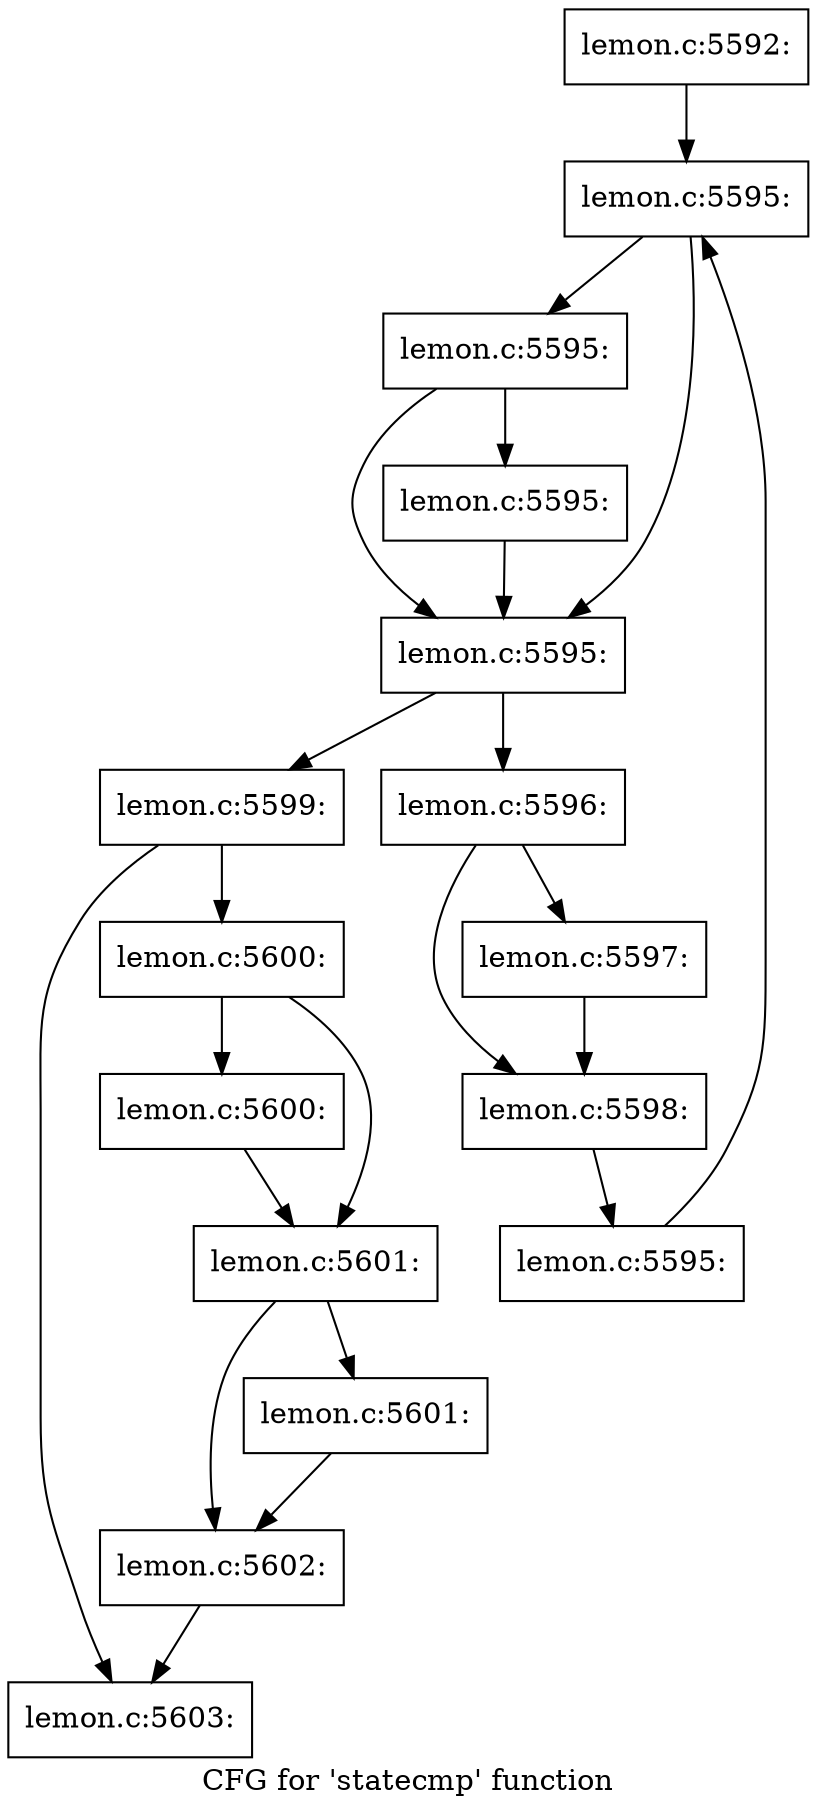digraph "CFG for 'statecmp' function" {
	label="CFG for 'statecmp' function";

	Node0x5625656c1830 [shape=record,label="{lemon.c:5592:}"];
	Node0x5625656c1830 -> Node0x5625656c7ed0;
	Node0x5625656c7ed0 [shape=record,label="{lemon.c:5595:}"];
	Node0x5625656c7ed0 -> Node0x5625656c8130;
	Node0x5625656c7ed0 -> Node0x5625656c8090;
	Node0x5625656c8130 [shape=record,label="{lemon.c:5595:}"];
	Node0x5625656c8130 -> Node0x5625656c80e0;
	Node0x5625656c8130 -> Node0x5625656c8090;
	Node0x5625656c80e0 [shape=record,label="{lemon.c:5595:}"];
	Node0x5625656c80e0 -> Node0x5625656c8090;
	Node0x5625656c8090 [shape=record,label="{lemon.c:5595:}"];
	Node0x5625656c8090 -> Node0x5625656c8010;
	Node0x5625656c8090 -> Node0x5625656c4c20;
	Node0x5625656c8010 [shape=record,label="{lemon.c:5596:}"];
	Node0x5625656c8010 -> Node0x5625656c9300;
	Node0x5625656c8010 -> Node0x5625656c9350;
	Node0x5625656c9300 [shape=record,label="{lemon.c:5597:}"];
	Node0x5625656c9300 -> Node0x5625656c9350;
	Node0x5625656c9350 [shape=record,label="{lemon.c:5598:}"];
	Node0x5625656c9350 -> Node0x5625656c7f80;
	Node0x5625656c7f80 [shape=record,label="{lemon.c:5595:}"];
	Node0x5625656c7f80 -> Node0x5625656c7ed0;
	Node0x5625656c4c20 [shape=record,label="{lemon.c:5599:}"];
	Node0x5625656c4c20 -> Node0x5625656ca590;
	Node0x5625656c4c20 -> Node0x5625656ca5e0;
	Node0x5625656ca590 [shape=record,label="{lemon.c:5600:}"];
	Node0x5625656ca590 -> Node0x5625656ca980;
	Node0x5625656ca590 -> Node0x5625656ca9d0;
	Node0x5625656ca980 [shape=record,label="{lemon.c:5600:}"];
	Node0x5625656ca980 -> Node0x5625656ca9d0;
	Node0x5625656ca9d0 [shape=record,label="{lemon.c:5601:}"];
	Node0x5625656ca9d0 -> Node0x5625656cadc0;
	Node0x5625656ca9d0 -> Node0x5625656cae10;
	Node0x5625656cadc0 [shape=record,label="{lemon.c:5601:}"];
	Node0x5625656cadc0 -> Node0x5625656cae10;
	Node0x5625656cae10 [shape=record,label="{lemon.c:5602:}"];
	Node0x5625656cae10 -> Node0x5625656ca5e0;
	Node0x5625656ca5e0 [shape=record,label="{lemon.c:5603:}"];
}
